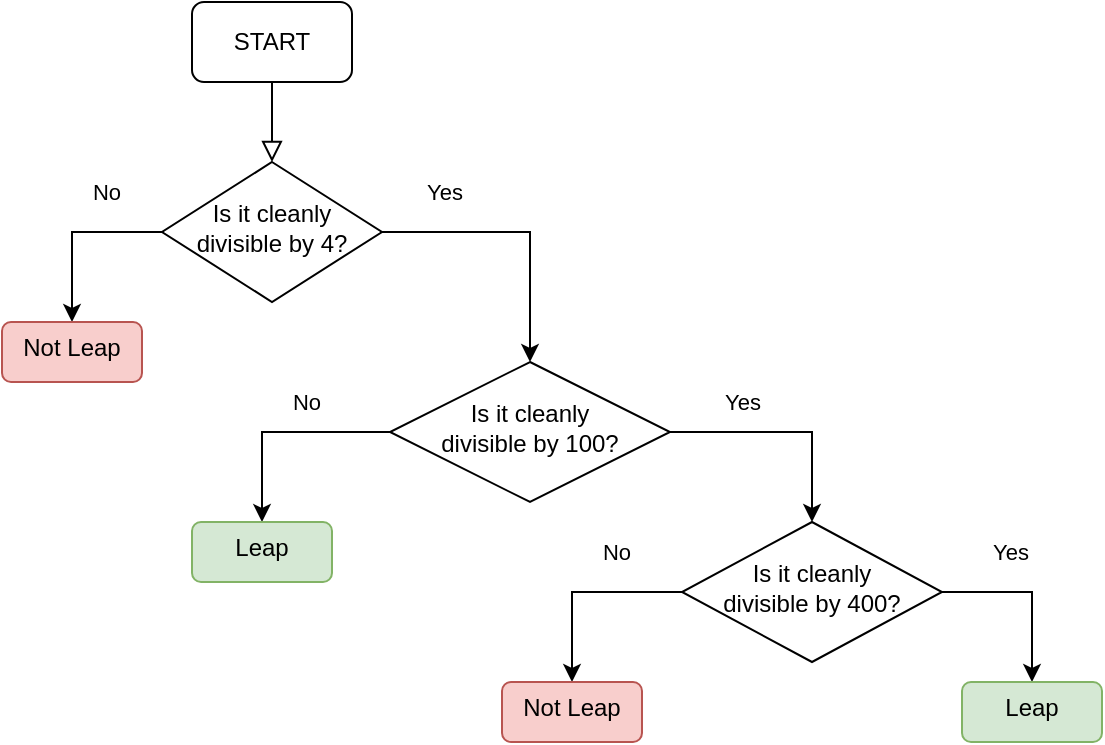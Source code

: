 <mxfile version="16.5.6" type="github">
  <diagram id="C5RBs43oDa-KdzZeNtuy" name="Page-1">
    <mxGraphModel dx="663" dy="384" grid="1" gridSize="10" guides="1" tooltips="1" connect="1" arrows="1" fold="1" page="1" pageScale="1" pageWidth="827" pageHeight="1169" math="0" shadow="0">
      <root>
        <mxCell id="WIyWlLk6GJQsqaUBKTNV-0" />
        <mxCell id="WIyWlLk6GJQsqaUBKTNV-1" parent="WIyWlLk6GJQsqaUBKTNV-0" />
        <mxCell id="WIyWlLk6GJQsqaUBKTNV-2" value="" style="rounded=0;html=1;jettySize=auto;orthogonalLoop=1;fontSize=11;endArrow=block;endFill=0;endSize=8;strokeWidth=1;shadow=0;labelBackgroundColor=none;edgeStyle=orthogonalEdgeStyle;" parent="WIyWlLk6GJQsqaUBKTNV-1" source="WIyWlLk6GJQsqaUBKTNV-3" target="WIyWlLk6GJQsqaUBKTNV-6" edge="1">
          <mxGeometry relative="1" as="geometry" />
        </mxCell>
        <mxCell id="WIyWlLk6GJQsqaUBKTNV-3" value="START" style="rounded=1;whiteSpace=wrap;html=1;fontSize=12;glass=0;strokeWidth=1;shadow=0;" parent="WIyWlLk6GJQsqaUBKTNV-1" vertex="1">
          <mxGeometry x="175" y="90" width="80" height="40" as="geometry" />
        </mxCell>
        <mxCell id="xvfIgASQzWcQ2J9mLMjR-1" value="No" style="edgeStyle=orthogonalEdgeStyle;rounded=0;orthogonalLoop=1;jettySize=auto;html=1;" edge="1" parent="WIyWlLk6GJQsqaUBKTNV-1" source="WIyWlLk6GJQsqaUBKTNV-6" target="xvfIgASQzWcQ2J9mLMjR-0">
          <mxGeometry x="-0.368" y="-20" relative="1" as="geometry">
            <mxPoint as="offset" />
          </mxGeometry>
        </mxCell>
        <mxCell id="xvfIgASQzWcQ2J9mLMjR-9" value="Yes" style="edgeStyle=orthogonalEdgeStyle;rounded=0;orthogonalLoop=1;jettySize=auto;html=1;" edge="1" parent="WIyWlLk6GJQsqaUBKTNV-1" source="WIyWlLk6GJQsqaUBKTNV-6" target="xvfIgASQzWcQ2J9mLMjR-8">
          <mxGeometry x="-0.552" y="20" relative="1" as="geometry">
            <mxPoint as="offset" />
          </mxGeometry>
        </mxCell>
        <mxCell id="WIyWlLk6GJQsqaUBKTNV-6" value="Is it cleanly divisible by 4?" style="rhombus;whiteSpace=wrap;html=1;shadow=0;fontFamily=Helvetica;fontSize=12;align=center;strokeWidth=1;spacing=6;spacingTop=-4;" parent="WIyWlLk6GJQsqaUBKTNV-1" vertex="1">
          <mxGeometry x="160" y="170" width="110" height="70" as="geometry" />
        </mxCell>
        <mxCell id="xvfIgASQzWcQ2J9mLMjR-0" value="Not Leap" style="whiteSpace=wrap;html=1;shadow=0;strokeWidth=1;spacing=6;spacingTop=-4;direction=west;fillColor=#f8cecc;strokeColor=#b85450;rounded=1;" vertex="1" parent="WIyWlLk6GJQsqaUBKTNV-1">
          <mxGeometry x="80" y="250" width="70" height="30" as="geometry" />
        </mxCell>
        <mxCell id="xvfIgASQzWcQ2J9mLMjR-11" value="No" style="edgeStyle=orthogonalEdgeStyle;rounded=0;orthogonalLoop=1;jettySize=auto;html=1;" edge="1" parent="WIyWlLk6GJQsqaUBKTNV-1" source="xvfIgASQzWcQ2J9mLMjR-8" target="xvfIgASQzWcQ2J9mLMjR-10">
          <mxGeometry x="-0.228" y="-15" relative="1" as="geometry">
            <mxPoint as="offset" />
          </mxGeometry>
        </mxCell>
        <mxCell id="xvfIgASQzWcQ2J9mLMjR-13" value="Yes" style="edgeStyle=orthogonalEdgeStyle;rounded=0;orthogonalLoop=1;jettySize=auto;html=1;" edge="1" parent="WIyWlLk6GJQsqaUBKTNV-1" source="xvfIgASQzWcQ2J9mLMjR-8" target="xvfIgASQzWcQ2J9mLMjR-12">
          <mxGeometry x="-0.379" y="15" relative="1" as="geometry">
            <mxPoint as="offset" />
          </mxGeometry>
        </mxCell>
        <mxCell id="xvfIgASQzWcQ2J9mLMjR-8" value="Is it cleanly &lt;br&gt;divisible by 100?" style="rhombus;whiteSpace=wrap;html=1;shadow=0;fontFamily=Helvetica;fontSize=12;align=center;strokeWidth=1;spacing=6;spacingTop=-4;" vertex="1" parent="WIyWlLk6GJQsqaUBKTNV-1">
          <mxGeometry x="274" y="270" width="140" height="70" as="geometry" />
        </mxCell>
        <mxCell id="xvfIgASQzWcQ2J9mLMjR-10" value="Leap" style="whiteSpace=wrap;html=1;shadow=0;strokeWidth=1;spacing=6;spacingTop=-4;fillColor=#d5e8d4;strokeColor=#82b366;rounded=1;" vertex="1" parent="WIyWlLk6GJQsqaUBKTNV-1">
          <mxGeometry x="175" y="350" width="70" height="30" as="geometry" />
        </mxCell>
        <mxCell id="xvfIgASQzWcQ2J9mLMjR-15" value="No" style="edgeStyle=orthogonalEdgeStyle;rounded=0;orthogonalLoop=1;jettySize=auto;html=1;" edge="1" parent="WIyWlLk6GJQsqaUBKTNV-1" source="xvfIgASQzWcQ2J9mLMjR-12" target="xvfIgASQzWcQ2J9mLMjR-14">
          <mxGeometry x="-0.333" y="-20" relative="1" as="geometry">
            <mxPoint as="offset" />
          </mxGeometry>
        </mxCell>
        <mxCell id="xvfIgASQzWcQ2J9mLMjR-17" value="Yes" style="edgeStyle=orthogonalEdgeStyle;rounded=0;orthogonalLoop=1;jettySize=auto;html=1;" edge="1" parent="WIyWlLk6GJQsqaUBKTNV-1" source="xvfIgASQzWcQ2J9mLMjR-12" target="xvfIgASQzWcQ2J9mLMjR-16">
          <mxGeometry x="-0.259" y="20" relative="1" as="geometry">
            <mxPoint as="offset" />
          </mxGeometry>
        </mxCell>
        <mxCell id="xvfIgASQzWcQ2J9mLMjR-12" value="&lt;span&gt;Is it cleanly&lt;/span&gt;&lt;br&gt;&lt;span&gt;divisible by 400?&lt;/span&gt;" style="rhombus;whiteSpace=wrap;html=1;shadow=0;strokeWidth=1;spacing=6;spacingTop=-4;" vertex="1" parent="WIyWlLk6GJQsqaUBKTNV-1">
          <mxGeometry x="420" y="350" width="130" height="70" as="geometry" />
        </mxCell>
        <mxCell id="xvfIgASQzWcQ2J9mLMjR-14" value="Not Leap" style="rounded=1;whiteSpace=wrap;html=1;shadow=0;strokeWidth=1;spacing=6;spacingTop=-4;fillColor=#f8cecc;strokeColor=#b85450;" vertex="1" parent="WIyWlLk6GJQsqaUBKTNV-1">
          <mxGeometry x="330" y="430" width="70" height="30" as="geometry" />
        </mxCell>
        <mxCell id="xvfIgASQzWcQ2J9mLMjR-16" value="Leap" style="rounded=1;whiteSpace=wrap;html=1;shadow=0;strokeWidth=1;spacing=6;spacingTop=-4;fillColor=#d5e8d4;strokeColor=#82b366;" vertex="1" parent="WIyWlLk6GJQsqaUBKTNV-1">
          <mxGeometry x="560" y="430" width="70" height="30" as="geometry" />
        </mxCell>
      </root>
    </mxGraphModel>
  </diagram>
</mxfile>
